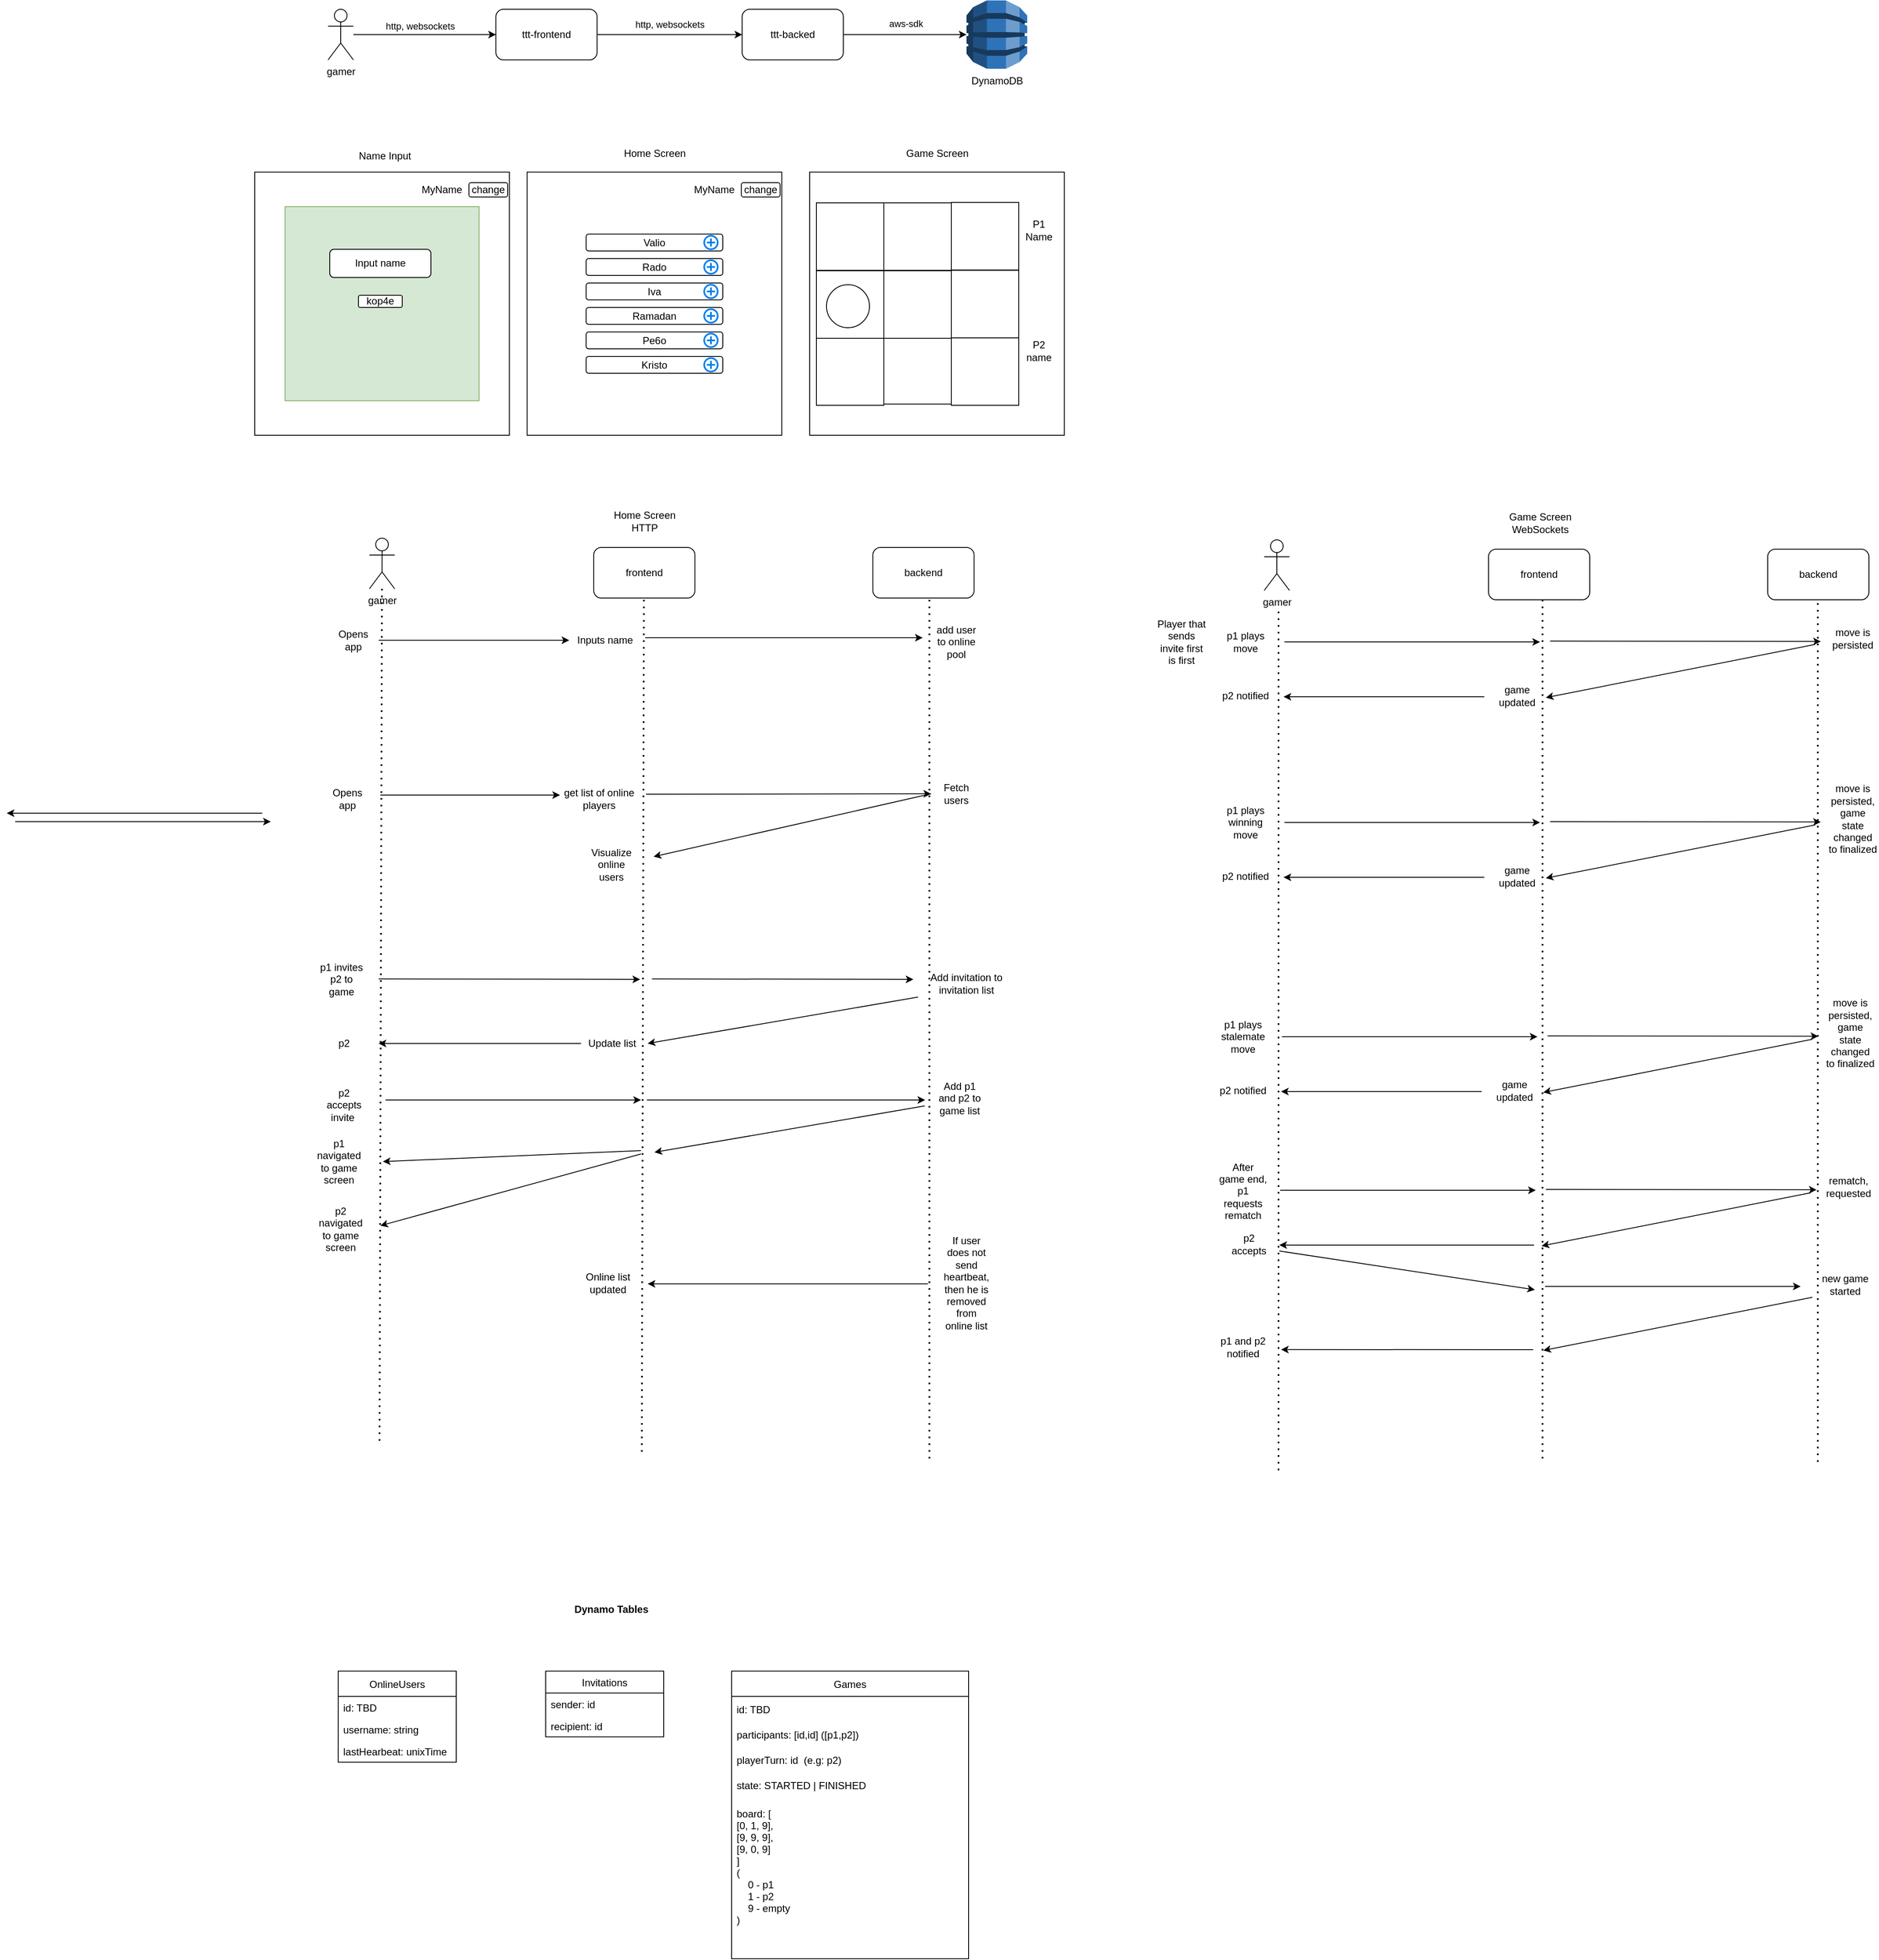 <mxfile version="15.5.4" type="embed"><diagram id="4kbnmAaxNWL_Lmrh82Qi" name="Page-1"><mxGraphModel dx="1526" dy="639" grid="0" gridSize="10" guides="1" tooltips="1" connect="1" arrows="1" fold="1" page="0" pageScale="1" pageWidth="827" pageHeight="1169" math="0" shadow="0"><root><mxCell id="0"/><mxCell id="1" parent="0"/><mxCell id="i1UuszKoWaV959UOTAM5-16" style="edgeStyle=orthogonalEdgeStyle;rounded=0;orthogonalLoop=1;jettySize=auto;html=1;entryX=0;entryY=0.5;entryDx=0;entryDy=0;" parent="1" source="i1UuszKoWaV959UOTAM5-6" target="i1UuszKoWaV959UOTAM5-15" edge="1"><mxGeometry relative="1" as="geometry"/></mxCell><mxCell id="i1UuszKoWaV959UOTAM5-18" value="http, websockets" style="edgeLabel;html=1;align=center;verticalAlign=middle;resizable=0;points=[];" parent="i1UuszKoWaV959UOTAM5-16" vertex="1" connectable="0"><mxGeometry x="-0.621" y="-2" relative="1" as="geometry"><mxPoint x="47" y="-12" as="offset"/></mxGeometry></mxCell><mxCell id="i1UuszKoWaV959UOTAM5-6" value="gamer&lt;br&gt;" style="shape=umlActor;verticalLabelPosition=bottom;verticalAlign=top;html=1;outlineConnect=0;" parent="1" vertex="1"><mxGeometry x="162" y="126" width="30" height="60" as="geometry"/></mxCell><mxCell id="i1UuszKoWaV959UOTAM5-13" value="aws-sdk" style="edgeStyle=orthogonalEdgeStyle;rounded=0;orthogonalLoop=1;jettySize=auto;html=1;" parent="1" source="i1UuszKoWaV959UOTAM5-8" target="i1UuszKoWaV959UOTAM5-12" edge="1"><mxGeometry x="0.014" y="13" relative="1" as="geometry"><mxPoint as="offset"/></mxGeometry></mxCell><mxCell id="i1UuszKoWaV959UOTAM5-8" value="ttt-backed" style="rounded=1;whiteSpace=wrap;html=1;" parent="1" vertex="1"><mxGeometry x="653" y="126" width="120" height="60" as="geometry"/></mxCell><mxCell id="i1UuszKoWaV959UOTAM5-12" value="DynamoDB&lt;br&gt;" style="outlineConnect=0;dashed=0;verticalLabelPosition=bottom;verticalAlign=top;align=center;html=1;shape=mxgraph.aws3.dynamo_db;fillColor=#2E73B8;gradientColor=none;" parent="1" vertex="1"><mxGeometry x="919" y="115.5" width="72" height="81" as="geometry"/></mxCell><mxCell id="i1UuszKoWaV959UOTAM5-17" style="edgeStyle=orthogonalEdgeStyle;rounded=0;orthogonalLoop=1;jettySize=auto;html=1;" parent="1" source="i1UuszKoWaV959UOTAM5-15" target="i1UuszKoWaV959UOTAM5-8" edge="1"><mxGeometry relative="1" as="geometry"/></mxCell><mxCell id="i1UuszKoWaV959UOTAM5-19" value="http, websockets" style="edgeLabel;html=1;align=center;verticalAlign=middle;resizable=0;points=[];" parent="i1UuszKoWaV959UOTAM5-17" vertex="1" connectable="0"><mxGeometry x="-0.384" y="-2" relative="1" as="geometry"><mxPoint x="33" y="-14" as="offset"/></mxGeometry></mxCell><mxCell id="i1UuszKoWaV959UOTAM5-15" value="ttt-frontend" style="rounded=1;whiteSpace=wrap;html=1;" parent="1" vertex="1"><mxGeometry x="361" y="126" width="120" height="60" as="geometry"/></mxCell><mxCell id="i1UuszKoWaV959UOTAM5-21" value="" style="whiteSpace=wrap;html=1;" parent="1" vertex="1"><mxGeometry x="398" y="319" width="302" height="312" as="geometry"/></mxCell><mxCell id="i1UuszKoWaV959UOTAM5-34" value="Valio" style="rounded=1;whiteSpace=wrap;html=1;" parent="1" vertex="1"><mxGeometry x="468" y="392.5" width="162" height="20" as="geometry"/></mxCell><mxCell id="i1UuszKoWaV959UOTAM5-35" value="Rado" style="rounded=1;whiteSpace=wrap;html=1;" parent="1" vertex="1"><mxGeometry x="468" y="421.5" width="162" height="20" as="geometry"/></mxCell><mxCell id="i1UuszKoWaV959UOTAM5-36" value="Iva" style="rounded=1;whiteSpace=wrap;html=1;" parent="1" vertex="1"><mxGeometry x="468" y="450.5" width="162" height="20" as="geometry"/></mxCell><mxCell id="i1UuszKoWaV959UOTAM5-37" value="Ramadan" style="rounded=1;whiteSpace=wrap;html=1;" parent="1" vertex="1"><mxGeometry x="468" y="479.5" width="162" height="20" as="geometry"/></mxCell><mxCell id="i1UuszKoWaV959UOTAM5-38" value="Pe6o" style="rounded=1;whiteSpace=wrap;html=1;" parent="1" vertex="1"><mxGeometry x="468" y="508.5" width="162" height="20" as="geometry"/></mxCell><mxCell id="i1UuszKoWaV959UOTAM5-39" value="Kristo" style="rounded=1;whiteSpace=wrap;html=1;" parent="1" vertex="1"><mxGeometry x="468" y="537.5" width="162" height="20" as="geometry"/></mxCell><mxCell id="i1UuszKoWaV959UOTAM5-40" value="MyName" style="text;html=1;strokeColor=none;fillColor=none;align=center;verticalAlign=middle;whiteSpace=wrap;rounded=0;" parent="1" vertex="1"><mxGeometry x="590" y="325" width="60" height="30" as="geometry"/></mxCell><mxCell id="i1UuszKoWaV959UOTAM5-41" value="change" style="rounded=1;whiteSpace=wrap;html=1;" parent="1" vertex="1"><mxGeometry x="652" y="331.5" width="46" height="17" as="geometry"/></mxCell><mxCell id="i1UuszKoWaV959UOTAM5-42" value="Home Screen" style="text;html=1;align=center;verticalAlign=middle;resizable=0;points=[];autosize=1;strokeColor=none;fillColor=none;" parent="1" vertex="1"><mxGeometry x="503.5" y="284" width="91" height="26" as="geometry"/></mxCell><mxCell id="i1UuszKoWaV959UOTAM5-43" value="" style="whiteSpace=wrap;html=1;" parent="1" vertex="1"><mxGeometry x="75" y="319" width="302" height="312" as="geometry"/></mxCell><mxCell id="i1UuszKoWaV959UOTAM5-44" value="" style="rounded=1;whiteSpace=wrap;html=1;" parent="1" vertex="1"><mxGeometry x="145" y="392.5" width="162" height="20" as="geometry"/></mxCell><mxCell id="i1UuszKoWaV959UOTAM5-45" value="" style="rounded=1;whiteSpace=wrap;html=1;" parent="1" vertex="1"><mxGeometry x="145" y="421.5" width="162" height="20" as="geometry"/></mxCell><mxCell id="i1UuszKoWaV959UOTAM5-46" value="" style="rounded=1;whiteSpace=wrap;html=1;" parent="1" vertex="1"><mxGeometry x="145" y="450.5" width="162" height="20" as="geometry"/></mxCell><mxCell id="i1UuszKoWaV959UOTAM5-47" value="" style="rounded=1;whiteSpace=wrap;html=1;" parent="1" vertex="1"><mxGeometry x="145" y="479.5" width="162" height="20" as="geometry"/></mxCell><mxCell id="i1UuszKoWaV959UOTAM5-48" value="" style="rounded=1;whiteSpace=wrap;html=1;" parent="1" vertex="1"><mxGeometry x="145" y="508.5" width="162" height="20" as="geometry"/></mxCell><mxCell id="i1UuszKoWaV959UOTAM5-49" value="" style="rounded=1;whiteSpace=wrap;html=1;" parent="1" vertex="1"><mxGeometry x="145" y="537.5" width="162" height="20" as="geometry"/></mxCell><mxCell id="i1UuszKoWaV959UOTAM5-50" value="MyName" style="text;html=1;strokeColor=none;fillColor=none;align=center;verticalAlign=middle;whiteSpace=wrap;rounded=0;" parent="1" vertex="1"><mxGeometry x="267" y="325" width="60" height="30" as="geometry"/></mxCell><mxCell id="i1UuszKoWaV959UOTAM5-51" value="change" style="rounded=1;whiteSpace=wrap;html=1;" parent="1" vertex="1"><mxGeometry x="329" y="331.5" width="46" height="17" as="geometry"/></mxCell><mxCell id="i1UuszKoWaV959UOTAM5-53" value="" style="whiteSpace=wrap;html=1;aspect=fixed;fillColor=#d5e8d4;strokeColor=#82b366;" parent="1" vertex="1"><mxGeometry x="111" y="360" width="230" height="230" as="geometry"/></mxCell><mxCell id="i1UuszKoWaV959UOTAM5-54" value="Input name" style="rounded=1;whiteSpace=wrap;html=1;" parent="1" vertex="1"><mxGeometry x="164" y="410.5" width="120" height="33.5" as="geometry"/></mxCell><mxCell id="i1UuszKoWaV959UOTAM5-55" value="kop4e" style="rounded=1;whiteSpace=wrap;html=1;" parent="1" vertex="1"><mxGeometry x="198" y="465" width="52" height="14.5" as="geometry"/></mxCell><mxCell id="i1UuszKoWaV959UOTAM5-56" value="Name Input&lt;br&gt;" style="text;html=1;align=center;verticalAlign=middle;resizable=0;points=[];autosize=1;strokeColor=none;fillColor=none;" parent="1" vertex="1"><mxGeometry x="189" y="287" width="80" height="26" as="geometry"/></mxCell><mxCell id="i1UuszKoWaV959UOTAM5-58" value="" style="html=1;verticalLabelPosition=bottom;align=center;labelBackgroundColor=#ffffff;verticalAlign=top;strokeWidth=2;strokeColor=#0080F0;shadow=0;dashed=0;shape=mxgraph.ios7.icons.add;" parent="1" vertex="1"><mxGeometry x="608" y="394.5" width="16" height="16" as="geometry"/></mxCell><mxCell id="i1UuszKoWaV959UOTAM5-59" value="" style="html=1;verticalLabelPosition=bottom;align=center;labelBackgroundColor=#ffffff;verticalAlign=top;strokeWidth=2;strokeColor=#0080F0;shadow=0;dashed=0;shape=mxgraph.ios7.icons.add;" parent="1" vertex="1"><mxGeometry x="608" y="423.5" width="16" height="16" as="geometry"/></mxCell><mxCell id="i1UuszKoWaV959UOTAM5-60" value="" style="html=1;verticalLabelPosition=bottom;align=center;labelBackgroundColor=#ffffff;verticalAlign=top;strokeWidth=2;strokeColor=#0080F0;shadow=0;dashed=0;shape=mxgraph.ios7.icons.add;" parent="1" vertex="1"><mxGeometry x="608" y="452.5" width="16" height="16" as="geometry"/></mxCell><mxCell id="i1UuszKoWaV959UOTAM5-61" value="" style="html=1;verticalLabelPosition=bottom;align=center;labelBackgroundColor=#ffffff;verticalAlign=top;strokeWidth=2;strokeColor=#0080F0;shadow=0;dashed=0;shape=mxgraph.ios7.icons.add;" parent="1" vertex="1"><mxGeometry x="608" y="481.5" width="16" height="16" as="geometry"/></mxCell><mxCell id="i1UuszKoWaV959UOTAM5-62" value="" style="html=1;verticalLabelPosition=bottom;align=center;labelBackgroundColor=#ffffff;verticalAlign=top;strokeWidth=2;strokeColor=#0080F0;shadow=0;dashed=0;shape=mxgraph.ios7.icons.add;" parent="1" vertex="1"><mxGeometry x="608" y="510.5" width="16" height="16" as="geometry"/></mxCell><mxCell id="i1UuszKoWaV959UOTAM5-63" value="" style="html=1;verticalLabelPosition=bottom;align=center;labelBackgroundColor=#ffffff;verticalAlign=top;strokeWidth=2;strokeColor=#0080F0;shadow=0;dashed=0;shape=mxgraph.ios7.icons.add;" parent="1" vertex="1"><mxGeometry x="608" y="539.5" width="16" height="16" as="geometry"/></mxCell><mxCell id="i1UuszKoWaV959UOTAM5-64" value="" style="whiteSpace=wrap;html=1;" parent="1" vertex="1"><mxGeometry x="733" y="319" width="302" height="312" as="geometry"/></mxCell><mxCell id="i1UuszKoWaV959UOTAM5-79" value="" style="whiteSpace=wrap;html=1;aspect=fixed;" parent="1" vertex="1"><mxGeometry x="741" y="355.5" width="80" height="80" as="geometry"/></mxCell><mxCell id="i1UuszKoWaV959UOTAM5-80" value="" style="whiteSpace=wrap;html=1;aspect=fixed;" parent="1" vertex="1"><mxGeometry x="821" y="355.5" width="80" height="80" as="geometry"/></mxCell><mxCell id="i1UuszKoWaV959UOTAM5-81" value="" style="whiteSpace=wrap;html=1;aspect=fixed;" parent="1" vertex="1"><mxGeometry x="901" y="355" width="80" height="80" as="geometry"/></mxCell><mxCell id="i1UuszKoWaV959UOTAM5-82" value="" style="whiteSpace=wrap;html=1;aspect=fixed;" parent="1" vertex="1"><mxGeometry x="741" y="515.5" width="80" height="80" as="geometry"/></mxCell><mxCell id="i1UuszKoWaV959UOTAM5-83" value="" style="whiteSpace=wrap;html=1;aspect=fixed;" parent="1" vertex="1"><mxGeometry x="821" y="514" width="80" height="80" as="geometry"/></mxCell><mxCell id="i1UuszKoWaV959UOTAM5-84" value="" style="whiteSpace=wrap;html=1;aspect=fixed;" parent="1" vertex="1"><mxGeometry x="901" y="515.5" width="80" height="80" as="geometry"/></mxCell><mxCell id="i1UuszKoWaV959UOTAM5-85" value="" style="whiteSpace=wrap;html=1;aspect=fixed;" parent="1" vertex="1"><mxGeometry x="741" y="436" width="80" height="80" as="geometry"/></mxCell><mxCell id="i1UuszKoWaV959UOTAM5-86" value="" style="whiteSpace=wrap;html=1;aspect=fixed;" parent="1" vertex="1"><mxGeometry x="821" y="436" width="80" height="80" as="geometry"/></mxCell><mxCell id="i1UuszKoWaV959UOTAM5-87" value="" style="whiteSpace=wrap;html=1;aspect=fixed;" parent="1" vertex="1"><mxGeometry x="901" y="435.5" width="80" height="80" as="geometry"/></mxCell><mxCell id="i1UuszKoWaV959UOTAM5-88" value="P1&lt;br&gt;Name" style="text;html=1;strokeColor=none;fillColor=none;align=center;verticalAlign=middle;whiteSpace=wrap;rounded=0;" parent="1" vertex="1"><mxGeometry x="975" y="373" width="60" height="30" as="geometry"/></mxCell><mxCell id="i1UuszKoWaV959UOTAM5-89" value="P2&lt;br&gt;name" style="text;html=1;strokeColor=none;fillColor=none;align=center;verticalAlign=middle;whiteSpace=wrap;rounded=0;" parent="1" vertex="1"><mxGeometry x="975" y="516" width="60" height="30" as="geometry"/></mxCell><mxCell id="i1UuszKoWaV959UOTAM5-90" value="Game Screen" style="text;html=1;align=center;verticalAlign=middle;resizable=0;points=[];autosize=1;strokeColor=none;fillColor=none;" parent="1" vertex="1"><mxGeometry x="838" y="284" width="92" height="26" as="geometry"/></mxCell><mxCell id="i1UuszKoWaV959UOTAM5-91" value="" style="ellipse;whiteSpace=wrap;html=1;aspect=fixed;" parent="1" vertex="1"><mxGeometry x="753" y="452.5" width="51" height="51" as="geometry"/></mxCell><mxCell id="i1UuszKoWaV959UOTAM5-92" value="gamer" style="shape=umlActor;verticalLabelPosition=bottom;verticalAlign=top;html=1;outlineConnect=0;" parent="1" vertex="1"><mxGeometry x="211" y="753" width="30" height="60" as="geometry"/></mxCell><mxCell id="i1UuszKoWaV959UOTAM5-93" value="frontend" style="rounded=1;whiteSpace=wrap;html=1;" parent="1" vertex="1"><mxGeometry x="477" y="764" width="120" height="60" as="geometry"/></mxCell><mxCell id="i1UuszKoWaV959UOTAM5-94" value="backend" style="rounded=1;whiteSpace=wrap;html=1;" parent="1" vertex="1"><mxGeometry x="808" y="764" width="120" height="60" as="geometry"/></mxCell><mxCell id="i1UuszKoWaV959UOTAM5-97" value="" style="endArrow=none;dashed=1;html=1;dashPattern=1 3;strokeWidth=2;rounded=0;" parent="1" source="i1UuszKoWaV959UOTAM5-92" edge="1"><mxGeometry width="50" height="50" relative="1" as="geometry"><mxPoint x="535" y="1030" as="sourcePoint"/><mxPoint x="223" y="1829" as="targetPoint"/></mxGeometry></mxCell><mxCell id="i1UuszKoWaV959UOTAM5-98" value="" style="endArrow=none;dashed=1;html=1;dashPattern=1 3;strokeWidth=2;rounded=0;" parent="1" edge="1"><mxGeometry width="50" height="50" relative="1" as="geometry"><mxPoint x="875" y="826" as="sourcePoint"/><mxPoint x="875" y="1850" as="targetPoint"/></mxGeometry></mxCell><mxCell id="i1UuszKoWaV959UOTAM5-99" value="" style="endArrow=none;dashed=1;html=1;dashPattern=1 3;strokeWidth=2;rounded=0;" parent="1" edge="1"><mxGeometry width="50" height="50" relative="1" as="geometry"><mxPoint x="536.5" y="826" as="sourcePoint"/><mxPoint x="534" y="1839" as="targetPoint"/></mxGeometry></mxCell><mxCell id="i1UuszKoWaV959UOTAM5-106" value="Opens app" style="text;html=1;strokeColor=none;fillColor=none;align=center;verticalAlign=middle;whiteSpace=wrap;rounded=0;" parent="1" vertex="1"><mxGeometry x="162" y="859" width="60" height="30" as="geometry"/></mxCell><mxCell id="i1UuszKoWaV959UOTAM5-108" value="Inputs name" style="text;html=1;align=center;verticalAlign=middle;resizable=0;points=[];autosize=1;strokeColor=none;fillColor=none;" parent="1" vertex="1"><mxGeometry x="448" y="861" width="84" height="26" as="geometry"/></mxCell><mxCell id="i1UuszKoWaV959UOTAM5-110" value="" style="endArrow=classic;html=1;rounded=0;exitX=1;exitY=0.5;exitDx=0;exitDy=0;" parent="1" source="i1UuszKoWaV959UOTAM5-106" target="i1UuszKoWaV959UOTAM5-108" edge="1"><mxGeometry width="50" height="50" relative="1" as="geometry"><mxPoint x="78" y="991" as="sourcePoint"/><mxPoint x="128" y="941" as="targetPoint"/></mxGeometry></mxCell><mxCell id="i1UuszKoWaV959UOTAM5-111" value="Home Screen&lt;br&gt;HTTP" style="text;html=1;align=center;verticalAlign=middle;resizable=0;points=[];autosize=1;strokeColor=none;fillColor=none;" parent="1" vertex="1"><mxGeometry x="491.5" y="712" width="91" height="41" as="geometry"/></mxCell><mxCell id="i1UuszKoWaV959UOTAM5-112" value="" style="endArrow=classic;html=1;rounded=0;" parent="1" edge="1"><mxGeometry width="50" height="50" relative="1" as="geometry"><mxPoint x="538" y="871" as="sourcePoint"/><mxPoint x="867" y="871" as="targetPoint"/></mxGeometry></mxCell><mxCell id="i1UuszKoWaV959UOTAM5-114" value="add user to online pool" style="text;html=1;strokeColor=none;fillColor=none;align=center;verticalAlign=middle;whiteSpace=wrap;rounded=0;" parent="1" vertex="1"><mxGeometry x="877" y="861" width="60" height="30" as="geometry"/></mxCell><mxCell id="i1UuszKoWaV959UOTAM5-115" value="Opens app" style="text;html=1;strokeColor=none;fillColor=none;align=center;verticalAlign=middle;whiteSpace=wrap;rounded=0;" parent="1" vertex="1"><mxGeometry x="155" y="1046.5" width="60" height="30" as="geometry"/></mxCell><mxCell id="i1UuszKoWaV959UOTAM5-116" value="" style="endArrow=classic;html=1;rounded=0;exitX=1;exitY=0.5;exitDx=0;exitDy=0;" parent="1" edge="1"><mxGeometry width="50" height="50" relative="1" as="geometry"><mxPoint x="224" y="1057.5" as="sourcePoint"/><mxPoint x="437" y="1057.5" as="targetPoint"/></mxGeometry></mxCell><mxCell id="i1UuszKoWaV959UOTAM5-117" value="get list of online&lt;br&gt;players" style="text;html=1;align=center;verticalAlign=middle;resizable=0;points=[];autosize=1;strokeColor=none;fillColor=none;" parent="1" vertex="1"><mxGeometry x="432" y="1041" width="101" height="41" as="geometry"/></mxCell><mxCell id="i1UuszKoWaV959UOTAM5-118" value="" style="endArrow=classic;html=1;rounded=0;" parent="1" target="i1UuszKoWaV959UOTAM5-119" edge="1"><mxGeometry width="50" height="50" relative="1" as="geometry"><mxPoint x="539" y="1056.5" as="sourcePoint"/><mxPoint x="771" y="1056.5" as="targetPoint"/></mxGeometry></mxCell><mxCell id="i1UuszKoWaV959UOTAM5-119" value="Fetch users" style="text;html=1;strokeColor=none;fillColor=none;align=center;verticalAlign=middle;whiteSpace=wrap;rounded=0;" parent="1" vertex="1"><mxGeometry x="877" y="1041" width="60" height="30" as="geometry"/></mxCell><mxCell id="i1UuszKoWaV959UOTAM5-120" value="" style="endArrow=classic;html=1;rounded=0;" parent="1" edge="1"><mxGeometry width="50" height="50" relative="1" as="geometry"><mxPoint x="84" y="1079" as="sourcePoint"/><mxPoint x="-219" y="1079" as="targetPoint"/></mxGeometry></mxCell><mxCell id="i1UuszKoWaV959UOTAM5-121" value="" style="endArrow=classic;html=1;rounded=0;" parent="1" edge="1"><mxGeometry width="50" height="50" relative="1" as="geometry"><mxPoint x="222" y="1275.5" as="sourcePoint"/><mxPoint x="532" y="1276" as="targetPoint"/></mxGeometry></mxCell><mxCell id="i1UuszKoWaV959UOTAM5-122" value="" style="endArrow=classic;html=1;rounded=0;exitX=0;exitY=0.5;exitDx=0;exitDy=0;" parent="1" source="i1UuszKoWaV959UOTAM5-119" edge="1"><mxGeometry width="50" height="50" relative="1" as="geometry"><mxPoint x="834" y="1117.5" as="sourcePoint"/><mxPoint x="548" y="1130.5" as="targetPoint"/></mxGeometry></mxCell><mxCell id="i1UuszKoWaV959UOTAM5-123" value="Visualize online users" style="text;html=1;strokeColor=none;fillColor=none;align=center;verticalAlign=middle;whiteSpace=wrap;rounded=0;" parent="1" vertex="1"><mxGeometry x="468" y="1124.5" width="60" height="30" as="geometry"/></mxCell><mxCell id="i1UuszKoWaV959UOTAM5-124" value="p1 invites p2 to game" style="text;html=1;strokeColor=none;fillColor=none;align=center;verticalAlign=middle;whiteSpace=wrap;rounded=0;" parent="1" vertex="1"><mxGeometry x="148" y="1261" width="60" height="30" as="geometry"/></mxCell><mxCell id="i1UuszKoWaV959UOTAM5-126" value="" style="endArrow=classic;html=1;rounded=0;" parent="1" edge="1"><mxGeometry width="50" height="50" relative="1" as="geometry"><mxPoint x="546" y="1275.5" as="sourcePoint"/><mxPoint x="856" y="1276" as="targetPoint"/></mxGeometry></mxCell><mxCell id="i1UuszKoWaV959UOTAM5-128" value="Add invitation to invitation list" style="text;html=1;strokeColor=none;fillColor=none;align=center;verticalAlign=middle;whiteSpace=wrap;rounded=0;" parent="1" vertex="1"><mxGeometry x="874" y="1257" width="90" height="48" as="geometry"/></mxCell><mxCell id="i1UuszKoWaV959UOTAM5-130" value="" style="endArrow=classic;html=1;rounded=0;" parent="1" edge="1"><mxGeometry width="50" height="50" relative="1" as="geometry"><mxPoint x="-209" y="1089" as="sourcePoint"/><mxPoint x="94" y="1089" as="targetPoint"/></mxGeometry></mxCell><mxCell id="i1UuszKoWaV959UOTAM5-131" value="" style="endArrow=classic;html=1;rounded=0;" parent="1" edge="1"><mxGeometry width="50" height="50" relative="1" as="geometry"><mxPoint x="861.5" y="1297" as="sourcePoint"/><mxPoint x="541" y="1352" as="targetPoint"/></mxGeometry></mxCell><mxCell id="i1UuszKoWaV959UOTAM5-132" value="p2" style="text;html=1;strokeColor=none;fillColor=none;align=center;verticalAlign=middle;whiteSpace=wrap;rounded=0;" parent="1" vertex="1"><mxGeometry x="151" y="1337" width="60" height="30" as="geometry"/></mxCell><mxCell id="i1UuszKoWaV959UOTAM5-133" value="Update list" style="text;html=1;strokeColor=none;fillColor=none;align=center;verticalAlign=middle;whiteSpace=wrap;rounded=0;" parent="1" vertex="1"><mxGeometry x="469" y="1337" width="60" height="30" as="geometry"/></mxCell><mxCell id="i1UuszKoWaV959UOTAM5-134" value="" style="endArrow=classic;html=1;rounded=0;" parent="1" edge="1"><mxGeometry width="50" height="50" relative="1" as="geometry"><mxPoint x="462" y="1352" as="sourcePoint"/><mxPoint x="222" y="1352" as="targetPoint"/></mxGeometry></mxCell><mxCell id="i1UuszKoWaV959UOTAM5-136" value="p2 accepts invite&amp;nbsp;" style="text;html=1;strokeColor=none;fillColor=none;align=center;verticalAlign=middle;whiteSpace=wrap;rounded=0;" parent="1" vertex="1"><mxGeometry x="151" y="1410" width="60" height="30" as="geometry"/></mxCell><mxCell id="i1UuszKoWaV959UOTAM5-137" value="" style="endArrow=classic;html=1;rounded=0;" parent="1" edge="1"><mxGeometry width="50" height="50" relative="1" as="geometry"><mxPoint x="230" y="1419" as="sourcePoint"/><mxPoint x="533" y="1419" as="targetPoint"/></mxGeometry></mxCell><mxCell id="i1UuszKoWaV959UOTAM5-138" value="" style="endArrow=classic;html=1;rounded=0;" parent="1" edge="1"><mxGeometry width="50" height="50" relative="1" as="geometry"><mxPoint x="540" y="1419" as="sourcePoint"/><mxPoint x="870" y="1419" as="targetPoint"/></mxGeometry></mxCell><mxCell id="i1UuszKoWaV959UOTAM5-139" value="Add p1 and p2 to game list&lt;br&gt;" style="text;html=1;strokeColor=none;fillColor=none;align=center;verticalAlign=middle;whiteSpace=wrap;rounded=0;" parent="1" vertex="1"><mxGeometry x="881" y="1402" width="60" height="30" as="geometry"/></mxCell><mxCell id="i1UuszKoWaV959UOTAM5-140" value="" style="endArrow=classic;html=1;rounded=0;" parent="1" edge="1"><mxGeometry width="50" height="50" relative="1" as="geometry"><mxPoint x="869.5" y="1426" as="sourcePoint"/><mxPoint x="549" y="1481" as="targetPoint"/></mxGeometry></mxCell><mxCell id="i1UuszKoWaV959UOTAM5-141" value="" style="endArrow=classic;html=1;rounded=0;" parent="1" edge="1"><mxGeometry width="50" height="50" relative="1" as="geometry"><mxPoint x="533" y="1483" as="sourcePoint"/><mxPoint x="224" y="1568" as="targetPoint"/></mxGeometry></mxCell><mxCell id="i1UuszKoWaV959UOTAM5-142" value="" style="endArrow=classic;html=1;rounded=0;" parent="1" edge="1"><mxGeometry width="50" height="50" relative="1" as="geometry"><mxPoint x="533" y="1479" as="sourcePoint"/><mxPoint x="227" y="1492" as="targetPoint"/></mxGeometry></mxCell><mxCell id="i1UuszKoWaV959UOTAM5-143" value="p1 navigated to game screen" style="text;html=1;strokeColor=none;fillColor=none;align=center;verticalAlign=middle;whiteSpace=wrap;rounded=0;" parent="1" vertex="1"><mxGeometry x="145" y="1477" width="60" height="30" as="geometry"/></mxCell><mxCell id="i1UuszKoWaV959UOTAM5-144" value="p2 navigated to game screen" style="text;html=1;strokeColor=none;fillColor=none;align=center;verticalAlign=middle;whiteSpace=wrap;rounded=0;" parent="1" vertex="1"><mxGeometry x="147" y="1557" width="60" height="30" as="geometry"/></mxCell><mxCell id="i1UuszKoWaV959UOTAM5-145" value="gamer" style="shape=umlActor;verticalLabelPosition=bottom;verticalAlign=top;html=1;outlineConnect=0;" parent="1" vertex="1"><mxGeometry x="1272" y="755" width="30" height="60" as="geometry"/></mxCell><mxCell id="i1UuszKoWaV959UOTAM5-146" value="frontend" style="rounded=1;whiteSpace=wrap;html=1;" parent="1" vertex="1"><mxGeometry x="1538" y="766" width="120" height="60" as="geometry"/></mxCell><mxCell id="i1UuszKoWaV959UOTAM5-147" value="backend" style="rounded=1;whiteSpace=wrap;html=1;" parent="1" vertex="1"><mxGeometry x="1869" y="766" width="120" height="60" as="geometry"/></mxCell><mxCell id="i1UuszKoWaV959UOTAM5-150" value="" style="endArrow=classic;html=1;rounded=0;" parent="1" edge="1"><mxGeometry width="50" height="50" relative="1" as="geometry"><mxPoint x="1296" y="876" as="sourcePoint"/><mxPoint x="1599" y="876" as="targetPoint"/></mxGeometry></mxCell><mxCell id="i1UuszKoWaV959UOTAM5-151" value="Game Screen&lt;br&gt;WebSockets" style="text;html=1;align=center;verticalAlign=middle;resizable=0;points=[];autosize=1;strokeColor=none;fillColor=none;" parent="1" vertex="1"><mxGeometry x="1552.5" y="714" width="92" height="41" as="geometry"/></mxCell><mxCell id="i1UuszKoWaV959UOTAM5-152" value="" style="endArrow=classic;html=1;rounded=0;" parent="1" edge="1"><mxGeometry width="50" height="50" relative="1" as="geometry"><mxPoint x="1611" y="875" as="sourcePoint"/><mxPoint x="1932.0" y="875.44" as="targetPoint"/></mxGeometry></mxCell><mxCell id="i1UuszKoWaV959UOTAM5-154" value="" style="endArrow=none;dashed=1;html=1;dashPattern=1 3;strokeWidth=2;rounded=0;" parent="1" edge="1"><mxGeometry width="50" height="50" relative="1" as="geometry"><mxPoint x="1289" y="840" as="sourcePoint"/><mxPoint x="1289" y="1864" as="targetPoint"/></mxGeometry></mxCell><mxCell id="i1UuszKoWaV959UOTAM5-155" value="" style="endArrow=none;dashed=1;html=1;dashPattern=1 3;strokeWidth=2;rounded=0;" parent="1" edge="1"><mxGeometry width="50" height="50" relative="1" as="geometry"><mxPoint x="1602" y="826" as="sourcePoint"/><mxPoint x="1602" y="1850" as="targetPoint"/></mxGeometry></mxCell><mxCell id="i1UuszKoWaV959UOTAM5-156" value="" style="endArrow=none;dashed=1;html=1;dashPattern=1 3;strokeWidth=2;rounded=0;" parent="1" edge="1"><mxGeometry width="50" height="50" relative="1" as="geometry"><mxPoint x="1928.44" y="830" as="sourcePoint"/><mxPoint x="1928.44" y="1854" as="targetPoint"/></mxGeometry></mxCell><mxCell id="i1UuszKoWaV959UOTAM5-157" value="p1 plays move" style="text;html=1;strokeColor=none;fillColor=none;align=center;verticalAlign=middle;whiteSpace=wrap;rounded=0;" parent="1" vertex="1"><mxGeometry x="1220" y="861" width="60" height="30" as="geometry"/></mxCell><mxCell id="i1UuszKoWaV959UOTAM5-158" value="Player that sends invite first is first" style="text;html=1;strokeColor=none;fillColor=none;align=center;verticalAlign=middle;whiteSpace=wrap;rounded=0;" parent="1" vertex="1"><mxGeometry x="1144" y="861" width="60" height="30" as="geometry"/></mxCell><mxCell id="i1UuszKoWaV959UOTAM5-159" value="move is persisted" style="text;html=1;strokeColor=none;fillColor=none;align=center;verticalAlign=middle;whiteSpace=wrap;rounded=0;" parent="1" vertex="1"><mxGeometry x="1940" y="857" width="60" height="30" as="geometry"/></mxCell><mxCell id="i1UuszKoWaV959UOTAM5-160" value="" style="endArrow=classic;html=1;rounded=0;" parent="1" edge="1"><mxGeometry width="50" height="50" relative="1" as="geometry"><mxPoint x="1925" y="879" as="sourcePoint"/><mxPoint x="1606" y="942" as="targetPoint"/></mxGeometry></mxCell><mxCell id="i1UuszKoWaV959UOTAM5-161" value="" style="endArrow=classic;html=1;rounded=0;" parent="1" edge="1"><mxGeometry width="50" height="50" relative="1" as="geometry"><mxPoint x="1533" y="941" as="sourcePoint"/><mxPoint x="1295" y="941" as="targetPoint"/></mxGeometry></mxCell><mxCell id="i1UuszKoWaV959UOTAM5-162" value="p2 notified" style="text;html=1;strokeColor=none;fillColor=none;align=center;verticalAlign=middle;whiteSpace=wrap;rounded=0;" parent="1" vertex="1"><mxGeometry x="1220" y="925" width="60" height="30" as="geometry"/></mxCell><mxCell id="i1UuszKoWaV959UOTAM5-163" value="game updated" style="text;html=1;strokeColor=none;fillColor=none;align=center;verticalAlign=middle;whiteSpace=wrap;rounded=0;" parent="1" vertex="1"><mxGeometry x="1542" y="925" width="60" height="30" as="geometry"/></mxCell><mxCell id="i1UuszKoWaV959UOTAM5-165" value="" style="endArrow=classic;html=1;rounded=0;" parent="1" edge="1"><mxGeometry width="50" height="50" relative="1" as="geometry"><mxPoint x="1296" y="1090" as="sourcePoint"/><mxPoint x="1599" y="1090" as="targetPoint"/></mxGeometry></mxCell><mxCell id="i1UuszKoWaV959UOTAM5-166" value="" style="endArrow=classic;html=1;rounded=0;" parent="1" edge="1"><mxGeometry width="50" height="50" relative="1" as="geometry"><mxPoint x="1611" y="1089" as="sourcePoint"/><mxPoint x="1932" y="1089.44" as="targetPoint"/></mxGeometry></mxCell><mxCell id="i1UuszKoWaV959UOTAM5-167" value="p1 plays winning move" style="text;html=1;strokeColor=none;fillColor=none;align=center;verticalAlign=middle;whiteSpace=wrap;rounded=0;" parent="1" vertex="1"><mxGeometry x="1220" y="1075" width="60" height="30" as="geometry"/></mxCell><mxCell id="i1UuszKoWaV959UOTAM5-168" value="move is persisted,&lt;br&gt;game state changed to finalized" style="text;html=1;strokeColor=none;fillColor=none;align=center;verticalAlign=middle;whiteSpace=wrap;rounded=0;" parent="1" vertex="1"><mxGeometry x="1940" y="1071" width="60" height="30" as="geometry"/></mxCell><mxCell id="i1UuszKoWaV959UOTAM5-169" value="" style="endArrow=classic;html=1;rounded=0;" parent="1" edge="1"><mxGeometry width="50" height="50" relative="1" as="geometry"><mxPoint x="1925" y="1093" as="sourcePoint"/><mxPoint x="1606" y="1156" as="targetPoint"/></mxGeometry></mxCell><mxCell id="i1UuszKoWaV959UOTAM5-170" value="" style="endArrow=classic;html=1;rounded=0;" parent="1" edge="1"><mxGeometry width="50" height="50" relative="1" as="geometry"><mxPoint x="1533" y="1155" as="sourcePoint"/><mxPoint x="1295" y="1155" as="targetPoint"/></mxGeometry></mxCell><mxCell id="i1UuszKoWaV959UOTAM5-171" value="p2 notified" style="text;html=1;strokeColor=none;fillColor=none;align=center;verticalAlign=middle;whiteSpace=wrap;rounded=0;" parent="1" vertex="1"><mxGeometry x="1220" y="1139" width="60" height="30" as="geometry"/></mxCell><mxCell id="i1UuszKoWaV959UOTAM5-172" value="game updated" style="text;html=1;strokeColor=none;fillColor=none;align=center;verticalAlign=middle;whiteSpace=wrap;rounded=0;" parent="1" vertex="1"><mxGeometry x="1542" y="1139" width="60" height="30" as="geometry"/></mxCell><mxCell id="i1UuszKoWaV959UOTAM5-173" value="" style="endArrow=classic;html=1;rounded=0;" parent="1" edge="1"><mxGeometry width="50" height="50" relative="1" as="geometry"><mxPoint x="1293" y="1344" as="sourcePoint"/><mxPoint x="1596" y="1344" as="targetPoint"/></mxGeometry></mxCell><mxCell id="i1UuszKoWaV959UOTAM5-174" value="" style="endArrow=classic;html=1;rounded=0;" parent="1" edge="1"><mxGeometry width="50" height="50" relative="1" as="geometry"><mxPoint x="1608" y="1343" as="sourcePoint"/><mxPoint x="1929" y="1343.44" as="targetPoint"/></mxGeometry></mxCell><mxCell id="i1UuszKoWaV959UOTAM5-175" value="p1 plays stalemate&lt;br&gt;move" style="text;html=1;strokeColor=none;fillColor=none;align=center;verticalAlign=middle;whiteSpace=wrap;rounded=0;" parent="1" vertex="1"><mxGeometry x="1217" y="1329" width="60" height="30" as="geometry"/></mxCell><mxCell id="i1UuszKoWaV959UOTAM5-176" value="move is persisted,&lt;br&gt;game state changed to finalized" style="text;html=1;strokeColor=none;fillColor=none;align=center;verticalAlign=middle;whiteSpace=wrap;rounded=0;" parent="1" vertex="1"><mxGeometry x="1937" y="1325" width="60" height="30" as="geometry"/></mxCell><mxCell id="i1UuszKoWaV959UOTAM5-177" value="" style="endArrow=classic;html=1;rounded=0;" parent="1" edge="1"><mxGeometry width="50" height="50" relative="1" as="geometry"><mxPoint x="1922" y="1347" as="sourcePoint"/><mxPoint x="1603" y="1410" as="targetPoint"/></mxGeometry></mxCell><mxCell id="i1UuszKoWaV959UOTAM5-178" value="" style="endArrow=classic;html=1;rounded=0;" parent="1" edge="1"><mxGeometry width="50" height="50" relative="1" as="geometry"><mxPoint x="1530" y="1409" as="sourcePoint"/><mxPoint x="1292" y="1409" as="targetPoint"/></mxGeometry></mxCell><mxCell id="i1UuszKoWaV959UOTAM5-179" value="p2 notified" style="text;html=1;strokeColor=none;fillColor=none;align=center;verticalAlign=middle;whiteSpace=wrap;rounded=0;" parent="1" vertex="1"><mxGeometry x="1217" y="1393" width="60" height="30" as="geometry"/></mxCell><mxCell id="i1UuszKoWaV959UOTAM5-180" value="game updated" style="text;html=1;strokeColor=none;fillColor=none;align=center;verticalAlign=middle;whiteSpace=wrap;rounded=0;" parent="1" vertex="1"><mxGeometry x="1539" y="1393" width="60" height="30" as="geometry"/></mxCell><mxCell id="i1UuszKoWaV959UOTAM5-181" value="After game end, p1 requests rematch" style="text;html=1;strokeColor=none;fillColor=none;align=center;verticalAlign=middle;whiteSpace=wrap;rounded=0;" parent="1" vertex="1"><mxGeometry x="1217" y="1512" width="60" height="30" as="geometry"/></mxCell><mxCell id="i1UuszKoWaV959UOTAM5-182" value="" style="endArrow=classic;html=1;rounded=0;" parent="1" edge="1"><mxGeometry width="50" height="50" relative="1" as="geometry"><mxPoint x="1291" y="1526" as="sourcePoint"/><mxPoint x="1594" y="1526" as="targetPoint"/></mxGeometry></mxCell><mxCell id="i1UuszKoWaV959UOTAM5-183" value="" style="endArrow=classic;html=1;rounded=0;" parent="1" edge="1"><mxGeometry width="50" height="50" relative="1" as="geometry"><mxPoint x="1606" y="1525" as="sourcePoint"/><mxPoint x="1927" y="1525.44" as="targetPoint"/></mxGeometry></mxCell><mxCell id="i1UuszKoWaV959UOTAM5-184" value="rematch, requested" style="text;html=1;strokeColor=none;fillColor=none;align=center;verticalAlign=middle;whiteSpace=wrap;rounded=0;" parent="1" vertex="1"><mxGeometry x="1935" y="1507" width="60" height="30" as="geometry"/></mxCell><mxCell id="i1UuszKoWaV959UOTAM5-185" value="" style="endArrow=classic;html=1;rounded=0;" parent="1" edge="1"><mxGeometry width="50" height="50" relative="1" as="geometry"><mxPoint x="1920" y="1529" as="sourcePoint"/><mxPoint x="1601" y="1592" as="targetPoint"/></mxGeometry></mxCell><mxCell id="i1UuszKoWaV959UOTAM5-186" value="" style="endArrow=classic;html=1;rounded=0;" parent="1" edge="1"><mxGeometry width="50" height="50" relative="1" as="geometry"><mxPoint x="1592" y="1591" as="sourcePoint"/><mxPoint x="1290.0" y="1591" as="targetPoint"/></mxGeometry></mxCell><mxCell id="i1UuszKoWaV959UOTAM5-189" value="p2 accepts" style="text;html=1;strokeColor=none;fillColor=none;align=center;verticalAlign=middle;whiteSpace=wrap;rounded=0;" parent="1" vertex="1"><mxGeometry x="1224" y="1575" width="60" height="30" as="geometry"/></mxCell><mxCell id="i1UuszKoWaV959UOTAM5-190" value="" style="endArrow=classic;html=1;rounded=0;" parent="1" edge="1"><mxGeometry width="50" height="50" relative="1" as="geometry"><mxPoint x="1290" y="1598" as="sourcePoint"/><mxPoint x="1593" y="1644" as="targetPoint"/></mxGeometry></mxCell><mxCell id="i1UuszKoWaV959UOTAM5-191" value="" style="endArrow=classic;html=1;rounded=0;" parent="1" edge="1"><mxGeometry width="50" height="50" relative="1" as="geometry"><mxPoint x="1605" y="1640" as="sourcePoint"/><mxPoint x="1908" y="1640" as="targetPoint"/></mxGeometry></mxCell><mxCell id="i1UuszKoWaV959UOTAM5-192" value="new game started" style="text;html=1;strokeColor=none;fillColor=none;align=center;verticalAlign=middle;whiteSpace=wrap;rounded=0;" parent="1" vertex="1"><mxGeometry x="1931" y="1623" width="60" height="30" as="geometry"/></mxCell><mxCell id="i1UuszKoWaV959UOTAM5-193" value="p1 and p2 notified" style="text;html=1;strokeColor=none;fillColor=none;align=center;verticalAlign=middle;whiteSpace=wrap;rounded=0;" parent="1" vertex="1"><mxGeometry x="1217" y="1697" width="60" height="30" as="geometry"/></mxCell><mxCell id="i1UuszKoWaV959UOTAM5-194" value="" style="endArrow=classic;html=1;rounded=0;" parent="1" edge="1"><mxGeometry width="50" height="50" relative="1" as="geometry"><mxPoint x="1922" y="1652.89" as="sourcePoint"/><mxPoint x="1603" y="1715.89" as="targetPoint"/></mxGeometry></mxCell><mxCell id="i1UuszKoWaV959UOTAM5-195" value="" style="endArrow=classic;html=1;rounded=0;" parent="1" edge="1"><mxGeometry width="50" height="50" relative="1" as="geometry"><mxPoint x="1591" y="1715" as="sourcePoint"/><mxPoint x="1292.0" y="1714.89" as="targetPoint"/></mxGeometry></mxCell><mxCell id="i1UuszKoWaV959UOTAM5-196" value="OnlineUsers" style="swimlane;fontStyle=0;childLayout=stackLayout;horizontal=1;startSize=30;fillColor=none;horizontalStack=0;resizeParent=1;resizeParentMax=0;resizeLast=0;collapsible=1;marginBottom=0;" parent="1" vertex="1"><mxGeometry x="174" y="2096" width="140" height="108" as="geometry"/></mxCell><mxCell id="i1UuszKoWaV959UOTAM5-197" value="id: TBD" style="text;strokeColor=none;fillColor=none;align=left;verticalAlign=top;spacingLeft=4;spacingRight=4;overflow=hidden;rotatable=0;points=[[0,0.5],[1,0.5]];portConstraint=eastwest;" parent="i1UuszKoWaV959UOTAM5-196" vertex="1"><mxGeometry y="30" width="140" height="26" as="geometry"/></mxCell><mxCell id="i1UuszKoWaV959UOTAM5-213" value="username: string" style="text;strokeColor=none;fillColor=none;align=left;verticalAlign=top;spacingLeft=4;spacingRight=4;overflow=hidden;rotatable=0;points=[[0,0.5],[1,0.5]];portConstraint=eastwest;" parent="i1UuszKoWaV959UOTAM5-196" vertex="1"><mxGeometry y="56" width="140" height="26" as="geometry"/></mxCell><mxCell id="i1UuszKoWaV959UOTAM5-199" value="lastHearbeat: unixTime" style="text;strokeColor=none;fillColor=none;align=left;verticalAlign=top;spacingLeft=4;spacingRight=4;overflow=hidden;rotatable=0;points=[[0,0.5],[1,0.5]];portConstraint=eastwest;" parent="i1UuszKoWaV959UOTAM5-196" vertex="1"><mxGeometry y="82" width="140" height="26" as="geometry"/></mxCell><mxCell id="i1UuszKoWaV959UOTAM5-200" value="&lt;b&gt;Dynamo Tables&lt;br&gt;&lt;/b&gt;" style="text;html=1;strokeColor=none;fillColor=none;align=center;verticalAlign=middle;whiteSpace=wrap;rounded=0;" parent="1" vertex="1"><mxGeometry x="439" y="2008" width="118" height="30" as="geometry"/></mxCell><mxCell id="i1UuszKoWaV959UOTAM5-203" value="If user does not send heartbeat, then he is removed from online list" style="text;html=1;strokeColor=none;fillColor=none;align=center;verticalAlign=middle;whiteSpace=wrap;rounded=0;" parent="1" vertex="1"><mxGeometry x="889" y="1621" width="60" height="30" as="geometry"/></mxCell><mxCell id="i1UuszKoWaV959UOTAM5-204" value="" style="endArrow=classic;html=1;rounded=0;" parent="1" edge="1"><mxGeometry width="50" height="50" relative="1" as="geometry"><mxPoint x="873.25" y="1637" as="sourcePoint"/><mxPoint x="541" y="1637" as="targetPoint"/></mxGeometry></mxCell><mxCell id="i1UuszKoWaV959UOTAM5-205" value="Online list updated" style="text;html=1;strokeColor=none;fillColor=none;align=center;verticalAlign=middle;whiteSpace=wrap;rounded=0;" parent="1" vertex="1"><mxGeometry x="464" y="1621" width="60" height="30" as="geometry"/></mxCell><mxCell id="i1UuszKoWaV959UOTAM5-209" value="Invitations" style="swimlane;fontStyle=0;childLayout=stackLayout;horizontal=1;startSize=26;fillColor=none;horizontalStack=0;resizeParent=1;resizeParentMax=0;resizeLast=0;collapsible=1;marginBottom=0;" parent="1" vertex="1"><mxGeometry x="420" y="2096" width="140" height="78" as="geometry"/></mxCell><mxCell id="i1UuszKoWaV959UOTAM5-210" value="sender: id" style="text;strokeColor=none;fillColor=none;align=left;verticalAlign=top;spacingLeft=4;spacingRight=4;overflow=hidden;rotatable=0;points=[[0,0.5],[1,0.5]];portConstraint=eastwest;" parent="i1UuszKoWaV959UOTAM5-209" vertex="1"><mxGeometry y="26" width="140" height="26" as="geometry"/></mxCell><mxCell id="i1UuszKoWaV959UOTAM5-211" value="recipient: id" style="text;strokeColor=none;fillColor=none;align=left;verticalAlign=top;spacingLeft=4;spacingRight=4;overflow=hidden;rotatable=0;points=[[0,0.5],[1,0.5]];portConstraint=eastwest;" parent="i1UuszKoWaV959UOTAM5-209" vertex="1"><mxGeometry y="52" width="140" height="26" as="geometry"/></mxCell><mxCell id="i1UuszKoWaV959UOTAM5-215" value="Games" style="swimlane;fontStyle=0;childLayout=stackLayout;horizontal=1;startSize=30;horizontalStack=0;resizeParent=1;resizeParentMax=0;resizeLast=0;collapsible=1;marginBottom=0;" parent="1" vertex="1"><mxGeometry x="640.5" y="2096" width="281" height="341" as="geometry"/></mxCell><mxCell id="i1UuszKoWaV959UOTAM5-216" value="id: TBD" style="text;strokeColor=none;fillColor=none;align=left;verticalAlign=middle;spacingLeft=4;spacingRight=4;overflow=hidden;points=[[0,0.5],[1,0.5]];portConstraint=eastwest;rotatable=0;" parent="i1UuszKoWaV959UOTAM5-215" vertex="1"><mxGeometry y="30" width="281" height="30" as="geometry"/></mxCell><mxCell id="i1UuszKoWaV959UOTAM5-217" value="participants: [id,id] ([p1,p2])" style="text;strokeColor=none;fillColor=none;align=left;verticalAlign=middle;spacingLeft=4;spacingRight=4;overflow=hidden;points=[[0,0.5],[1,0.5]];portConstraint=eastwest;rotatable=0;" parent="i1UuszKoWaV959UOTAM5-215" vertex="1"><mxGeometry y="60" width="281" height="30" as="geometry"/></mxCell><mxCell id="i1UuszKoWaV959UOTAM5-221" value="playerTurn: id  (e.g: p2)" style="text;strokeColor=none;fillColor=none;align=left;verticalAlign=middle;spacingLeft=4;spacingRight=4;overflow=hidden;points=[[0,0.5],[1,0.5]];portConstraint=eastwest;rotatable=0;" parent="i1UuszKoWaV959UOTAM5-215" vertex="1"><mxGeometry y="90" width="281" height="30" as="geometry"/></mxCell><mxCell id="i1UuszKoWaV959UOTAM5-218" value="state: STARTED | FINISHED" style="text;strokeColor=none;fillColor=none;align=left;verticalAlign=middle;spacingLeft=4;spacingRight=4;overflow=hidden;points=[[0,0.5],[1,0.5]];portConstraint=eastwest;rotatable=0;" parent="i1UuszKoWaV959UOTAM5-215" vertex="1"><mxGeometry y="120" width="281" height="30" as="geometry"/></mxCell><mxCell id="i1UuszKoWaV959UOTAM5-220" value="board: [&#10;  [0, 1, 9],&#10;  [9, 9, 9],&#10;  [9, 0, 9]&#10;]&#10;(&#10;    0 - p1&#10;    1 - p2&#10;    9 - empty&#10;)&#10;&#10;" style="text;strokeColor=none;fillColor=none;align=left;verticalAlign=middle;spacingLeft=4;spacingRight=4;overflow=hidden;points=[[0,0.5],[1,0.5]];portConstraint=eastwest;rotatable=0;" parent="i1UuszKoWaV959UOTAM5-215" vertex="1"><mxGeometry y="150" width="281" height="191" as="geometry"/></mxCell></root></mxGraphModel></diagram></mxfile>